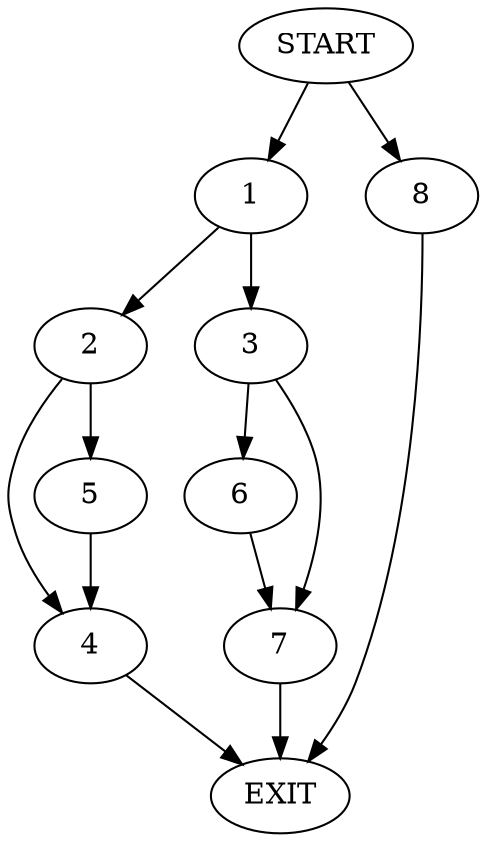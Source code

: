 digraph {
0 [label="START"]
9 [label="EXIT"]
0 -> 1
1 -> 2
1 -> 3
2 -> 4
2 -> 5
3 -> 6
3 -> 7
7 -> 9
6 -> 7
4 -> 9
5 -> 4
0 -> 8
8 -> 9
}
